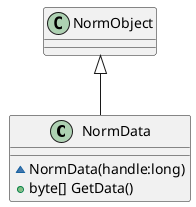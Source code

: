 @startuml
class NormData {
    ~ NormData(handle:long)
    + byte[] GetData()
}
NormObject <|-- NormData
@enduml